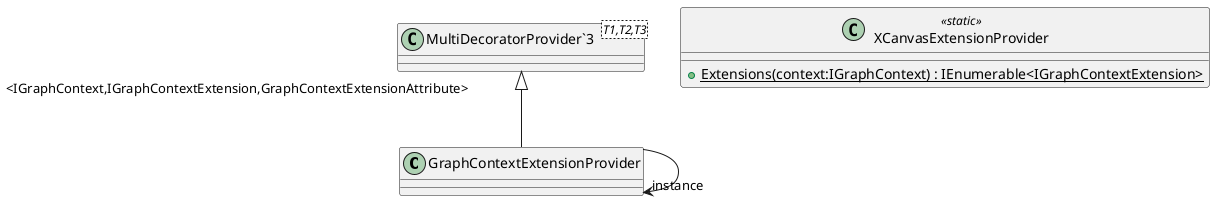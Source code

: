@startuml
class GraphContextExtensionProvider {
}
class XCanvasExtensionProvider <<static>> {
    + {static} Extensions(context:IGraphContext) : IEnumerable<IGraphContextExtension>
}
class "MultiDecoratorProvider`3"<T1,T2,T3> {
}
"MultiDecoratorProvider`3" "<IGraphContext,IGraphContextExtension,GraphContextExtensionAttribute>" <|-- GraphContextExtensionProvider
GraphContextExtensionProvider --> "instance" GraphContextExtensionProvider
@enduml
